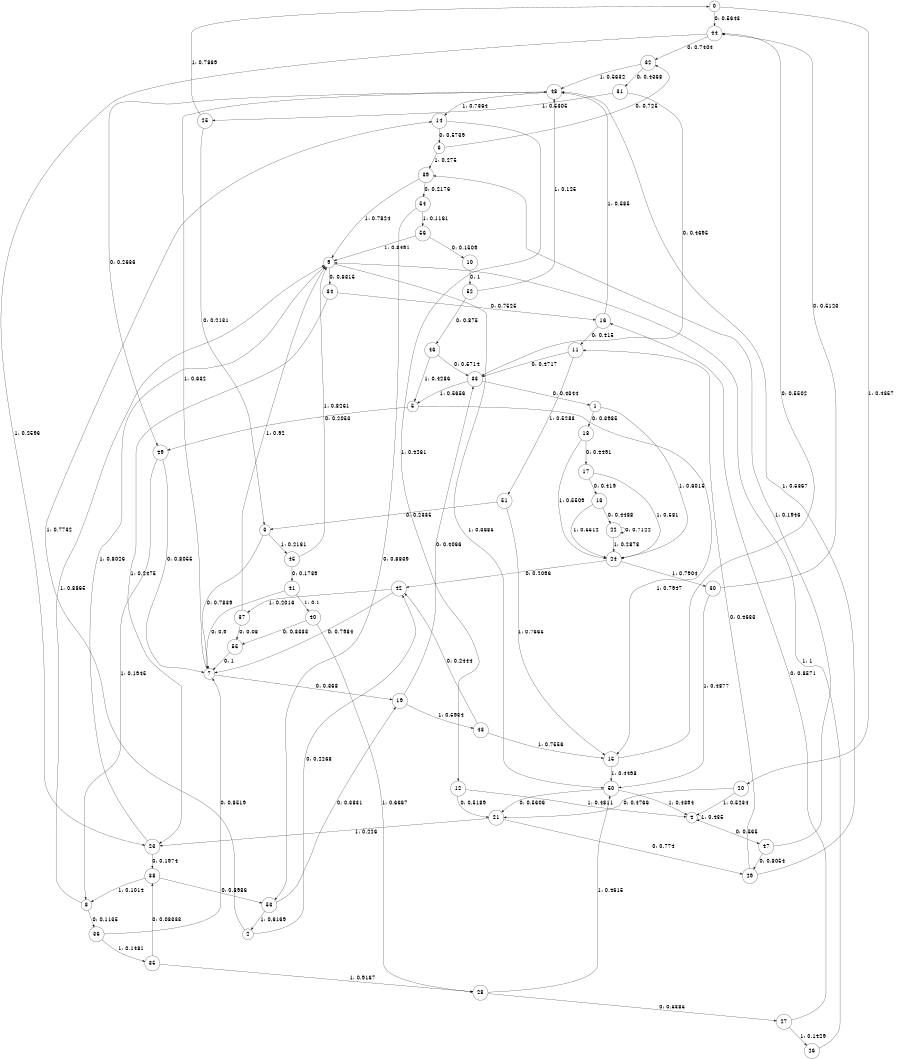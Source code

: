 digraph "ch20randomL10" {
size = "6,8.5";
ratio = "fill";
node [shape = circle];
node [fontsize = 24];
edge [fontsize = 24];
0 -> 44 [label = "0: 0.5643   "];
0 -> 20 [label = "1: 0.4357   "];
1 -> 18 [label = "0: 0.3985   "];
1 -> 24 [label = "1: 0.6015   "];
2 -> 42 [label = "0: 0.2268   "];
2 -> 14 [label = "1: 0.7732   "];
3 -> 7 [label = "0: 0.7839   "];
3 -> 45 [label = "1: 0.2161   "];
4 -> 47 [label = "0: 0.565    "];
4 -> 4 [label = "1: 0.435    "];
5 -> 49 [label = "0: 0.2053   "];
5 -> 15 [label = "1: 0.7947   "];
6 -> 32 [label = "0: 0.725    "];
6 -> 39 [label = "1: 0.275    "];
7 -> 19 [label = "0: 0.368    "];
7 -> 48 [label = "1: 0.632    "];
8 -> 36 [label = "0: 0.1135   "];
8 -> 9 [label = "1: 0.8865   "];
9 -> 34 [label = "0: 0.6315   "];
9 -> 50 [label = "1: 0.3685   "];
10 -> 52 [label = "0: 1        "];
11 -> 33 [label = "0: 0.4717   "];
11 -> 51 [label = "1: 0.5283   "];
12 -> 21 [label = "0: 0.5189   "];
12 -> 4 [label = "1: 0.4811   "];
13 -> 22 [label = "0: 0.4488   "];
13 -> 24 [label = "1: 0.5512   "];
14 -> 6 [label = "0: 0.5739   "];
14 -> 12 [label = "1: 0.4261   "];
15 -> 44 [label = "0: 0.5502   "];
15 -> 50 [label = "1: 0.4498   "];
16 -> 11 [label = "0: 0.415    "];
16 -> 48 [label = "1: 0.585    "];
17 -> 13 [label = "0: 0.419    "];
17 -> 24 [label = "1: 0.581    "];
18 -> 17 [label = "0: 0.4491   "];
18 -> 24 [label = "1: 0.5509   "];
19 -> 33 [label = "0: 0.4066   "];
19 -> 43 [label = "1: 0.5934   "];
20 -> 21 [label = "0: 0.4766   "];
20 -> 4 [label = "1: 0.5234   "];
21 -> 29 [label = "0: 0.774    "];
21 -> 23 [label = "1: 0.226    "];
22 -> 22 [label = "0: 0.7122   "];
22 -> 24 [label = "1: 0.2878   "];
23 -> 38 [label = "0: 0.1974   "];
23 -> 9 [label = "1: 0.8026   "];
24 -> 42 [label = "0: 0.2096   "];
24 -> 30 [label = "1: 0.7904   "];
25 -> 3 [label = "0: 0.2131   "];
25 -> 0 [label = "1: 0.7869   "];
26 -> 9 [label = "1: 1        "];
27 -> 16 [label = "0: 0.8571   "];
27 -> 26 [label = "1: 0.1429   "];
28 -> 27 [label = "0: 0.5385   "];
28 -> 50 [label = "1: 0.4615   "];
29 -> 11 [label = "0: 0.4633   "];
29 -> 48 [label = "1: 0.5367   "];
30 -> 44 [label = "0: 0.5123   "];
30 -> 50 [label = "1: 0.4877   "];
31 -> 33 [label = "0: 0.4695   "];
31 -> 25 [label = "1: 0.5305   "];
32 -> 31 [label = "0: 0.4368   "];
32 -> 48 [label = "1: 0.5632   "];
33 -> 1 [label = "0: 0.4344   "];
33 -> 5 [label = "1: 0.5656   "];
34 -> 16 [label = "0: 0.7525   "];
34 -> 23 [label = "1: 0.2475   "];
35 -> 38 [label = "0: 0.08333  "];
35 -> 28 [label = "1: 0.9167   "];
36 -> 7 [label = "0: 0.8519   "];
36 -> 35 [label = "1: 0.1481   "];
37 -> 55 [label = "0: 0.08     "];
37 -> 9 [label = "1: 0.92     "];
38 -> 53 [label = "0: 0.8986   "];
38 -> 8 [label = "1: 0.1014   "];
39 -> 54 [label = "0: 0.2176   "];
39 -> 9 [label = "1: 0.7824   "];
40 -> 55 [label = "0: 0.3333   "];
40 -> 28 [label = "1: 0.6667   "];
41 -> 7 [label = "0: 0.9      "];
41 -> 40 [label = "1: 0.1      "];
42 -> 7 [label = "0: 0.7984   "];
42 -> 37 [label = "1: 0.2016   "];
43 -> 42 [label = "0: 0.2444   "];
43 -> 15 [label = "1: 0.7556   "];
44 -> 32 [label = "0: 0.7404   "];
44 -> 23 [label = "1: 0.2596   "];
45 -> 41 [label = "0: 0.1739   "];
45 -> 9 [label = "1: 0.8261   "];
46 -> 33 [label = "0: 0.5714   "];
46 -> 5 [label = "1: 0.4286   "];
47 -> 29 [label = "0: 0.8054   "];
47 -> 39 [label = "1: 0.1946   "];
48 -> 49 [label = "0: 0.2636   "];
48 -> 14 [label = "1: 0.7364   "];
49 -> 7 [label = "0: 0.8055   "];
49 -> 8 [label = "1: 0.1945   "];
50 -> 21 [label = "0: 0.5606   "];
50 -> 4 [label = "1: 0.4394   "];
51 -> 3 [label = "0: 0.2335   "];
51 -> 15 [label = "1: 0.7665   "];
52 -> 46 [label = "0: 0.875    "];
52 -> 48 [label = "1: 0.125    "];
53 -> 19 [label = "0: 0.3831   "];
53 -> 2 [label = "1: 0.6169   "];
54 -> 53 [label = "0: 0.8839   "];
54 -> 56 [label = "1: 0.1161   "];
55 -> 7 [label = "0: 1        "];
56 -> 10 [label = "0: 0.1509   "];
56 -> 9 [label = "1: 0.8491   "];
}